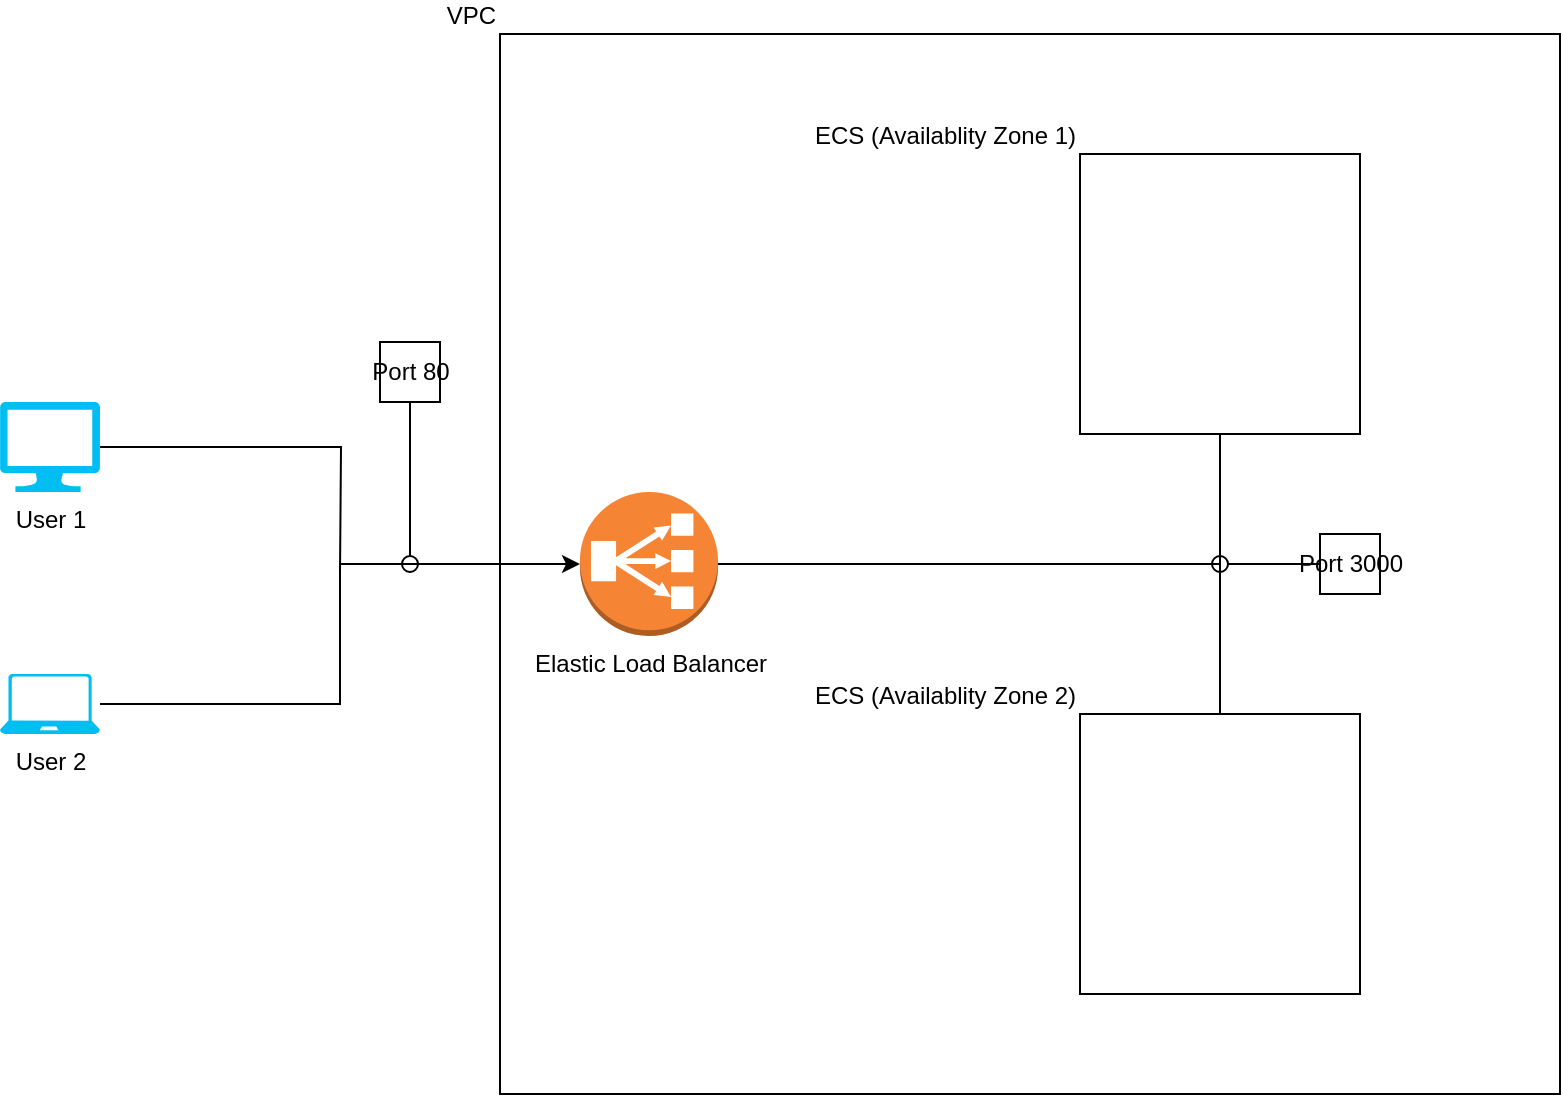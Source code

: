 <mxfile version="14.9.8" type="device"><diagram id="VqzkvZwllb65-QfaEDJ8" name="Page-1"><mxGraphModel dx="2998" dy="722" grid="1" gridSize="10" guides="1" tooltips="1" connect="1" arrows="1" fold="1" page="1" pageScale="1" pageWidth="850" pageHeight="1100" math="0" shadow="0"><root><mxCell id="0"/><mxCell id="1" parent="0"/><mxCell id="e2XZTtN75XxqQrr1SziW-2" value="VPC" style="whiteSpace=wrap;html=1;aspect=fixed;labelPosition=left;verticalLabelPosition=top;align=right;verticalAlign=bottom;" vertex="1" parent="1"><mxGeometry x="-1000" y="200" width="530" height="530" as="geometry"/></mxCell><mxCell id="e2XZTtN75XxqQrr1SziW-3" value="&lt;div&gt;ECS (Availablity Zone 1)&lt;br&gt;&lt;/div&gt;" style="whiteSpace=wrap;html=1;aspect=fixed;labelPosition=left;verticalLabelPosition=top;align=right;verticalAlign=bottom;" vertex="1" parent="1"><mxGeometry x="-710" y="260" width="140" height="140" as="geometry"/></mxCell><mxCell id="e2XZTtN75XxqQrr1SziW-4" value="" style="shape=image;html=1;verticalAlign=top;verticalLabelPosition=bottom;labelBackgroundColor=#ffffff;imageAspect=0;aspect=fixed;image=https://cdn2.iconfinder.com/data/icons/designer-skills/128/code-programming-javascript-software-develop-command-language-128.png;labelBorderColor=none;" vertex="1" parent="1"><mxGeometry x="-670" y="300" width="60" height="60" as="geometry"/></mxCell><mxCell id="e2XZTtN75XxqQrr1SziW-12" style="edgeStyle=orthogonalEdgeStyle;rounded=0;orthogonalLoop=1;jettySize=auto;html=1;entryX=0.5;entryY=1;entryDx=0;entryDy=0;endArrow=none;endFill=0;" edge="1" parent="1" source="e2XZTtN75XxqQrr1SziW-5" target="e2XZTtN75XxqQrr1SziW-3"><mxGeometry relative="1" as="geometry"/></mxCell><mxCell id="e2XZTtN75XxqQrr1SziW-15" style="edgeStyle=orthogonalEdgeStyle;rounded=0;orthogonalLoop=1;jettySize=auto;html=1;entryX=0.5;entryY=0;entryDx=0;entryDy=0;endArrow=none;endFill=0;" edge="1" parent="1" source="e2XZTtN75XxqQrr1SziW-5" target="e2XZTtN75XxqQrr1SziW-13"><mxGeometry relative="1" as="geometry"/></mxCell><mxCell id="e2XZTtN75XxqQrr1SziW-5" value="Elastic Load Balancer" style="outlineConnect=0;dashed=0;verticalLabelPosition=bottom;verticalAlign=top;align=center;html=1;shape=mxgraph.aws3.classic_load_balancer;fillColor=#F58534;gradientColor=none;" vertex="1" parent="1"><mxGeometry x="-960" y="429" width="69" height="72" as="geometry"/></mxCell><mxCell id="e2XZTtN75XxqQrr1SziW-10" style="edgeStyle=orthogonalEdgeStyle;rounded=0;orthogonalLoop=1;jettySize=auto;html=1;endArrow=none;endFill=0;" edge="1" parent="1" source="e2XZTtN75XxqQrr1SziW-7"><mxGeometry relative="1" as="geometry"><mxPoint x="-1080" y="470" as="targetPoint"/></mxGeometry></mxCell><mxCell id="e2XZTtN75XxqQrr1SziW-7" value="&lt;div&gt;User 1&lt;/div&gt;" style="verticalLabelPosition=bottom;html=1;verticalAlign=top;align=center;strokeColor=none;fillColor=#00BEF2;shape=mxgraph.azure.computer;pointerEvents=1;" vertex="1" parent="1"><mxGeometry x="-1250" y="384" width="50" height="45" as="geometry"/></mxCell><mxCell id="e2XZTtN75XxqQrr1SziW-9" style="edgeStyle=orthogonalEdgeStyle;rounded=0;orthogonalLoop=1;jettySize=auto;html=1;entryX=0;entryY=0.5;entryDx=0;entryDy=0;entryPerimeter=0;" edge="1" parent="1" source="e2XZTtN75XxqQrr1SziW-8" target="e2XZTtN75XxqQrr1SziW-5"><mxGeometry relative="1" as="geometry"/></mxCell><mxCell id="e2XZTtN75XxqQrr1SziW-8" value="User 2" style="verticalLabelPosition=bottom;html=1;verticalAlign=top;align=center;strokeColor=none;fillColor=#00BEF2;shape=mxgraph.azure.laptop;pointerEvents=1;" vertex="1" parent="1"><mxGeometry x="-1250" y="520" width="50" height="30" as="geometry"/></mxCell><mxCell id="e2XZTtN75XxqQrr1SziW-13" value="ECS (Availablity Zone 2)" style="whiteSpace=wrap;html=1;aspect=fixed;labelPosition=left;verticalLabelPosition=top;align=right;verticalAlign=bottom;" vertex="1" parent="1"><mxGeometry x="-710" y="540" width="140" height="140" as="geometry"/></mxCell><mxCell id="e2XZTtN75XxqQrr1SziW-14" value="" style="shape=image;html=1;verticalAlign=top;verticalLabelPosition=bottom;labelBackgroundColor=#ffffff;imageAspect=0;aspect=fixed;image=https://cdn2.iconfinder.com/data/icons/designer-skills/128/code-programming-javascript-software-develop-command-language-128.png;labelBorderColor=none;" vertex="1" parent="1"><mxGeometry x="-670" y="580" width="60" height="60" as="geometry"/></mxCell><mxCell id="e2XZTtN75XxqQrr1SziW-16" value="Port 80" style="html=1;rounded=0;" vertex="1" parent="1"><mxGeometry x="-1060" y="354" width="30" height="30" as="geometry"/></mxCell><mxCell id="e2XZTtN75XxqQrr1SziW-17" value="" style="endArrow=none;html=1;rounded=0;align=center;verticalAlign=top;endFill=0;labelBackgroundColor=none;endSize=2;" edge="1" source="e2XZTtN75XxqQrr1SziW-16" target="e2XZTtN75XxqQrr1SziW-18" parent="1"><mxGeometry relative="1" as="geometry"/></mxCell><mxCell id="e2XZTtN75XxqQrr1SziW-18" value="" style="ellipse;html=1;fontSize=11;align=center;fillColor=none;points=[];aspect=fixed;resizable=0;verticalAlign=bottom;labelPosition=center;verticalLabelPosition=top;flipH=1;" vertex="1" parent="1"><mxGeometry x="-1049" y="461" width="8" height="8" as="geometry"/></mxCell><mxCell id="e2XZTtN75XxqQrr1SziW-20" value="&lt;div&gt;Port 3000&lt;/div&gt;" style="html=1;rounded=0;" vertex="1" parent="1"><mxGeometry x="-590" y="450" width="30" height="30" as="geometry"/></mxCell><mxCell id="e2XZTtN75XxqQrr1SziW-21" value="" style="endArrow=none;html=1;rounded=0;align=center;verticalAlign=top;endFill=0;labelBackgroundColor=none;endSize=2;" edge="1" source="e2XZTtN75XxqQrr1SziW-20" target="e2XZTtN75XxqQrr1SziW-22" parent="1"><mxGeometry relative="1" as="geometry"/></mxCell><mxCell id="e2XZTtN75XxqQrr1SziW-22" value="" style="ellipse;html=1;fontSize=11;align=center;fillColor=none;points=[];aspect=fixed;resizable=0;verticalAlign=bottom;labelPosition=center;verticalLabelPosition=top;flipH=1;" vertex="1" parent="1"><mxGeometry x="-644" y="461" width="8" height="8" as="geometry"/></mxCell></root></mxGraphModel></diagram></mxfile>